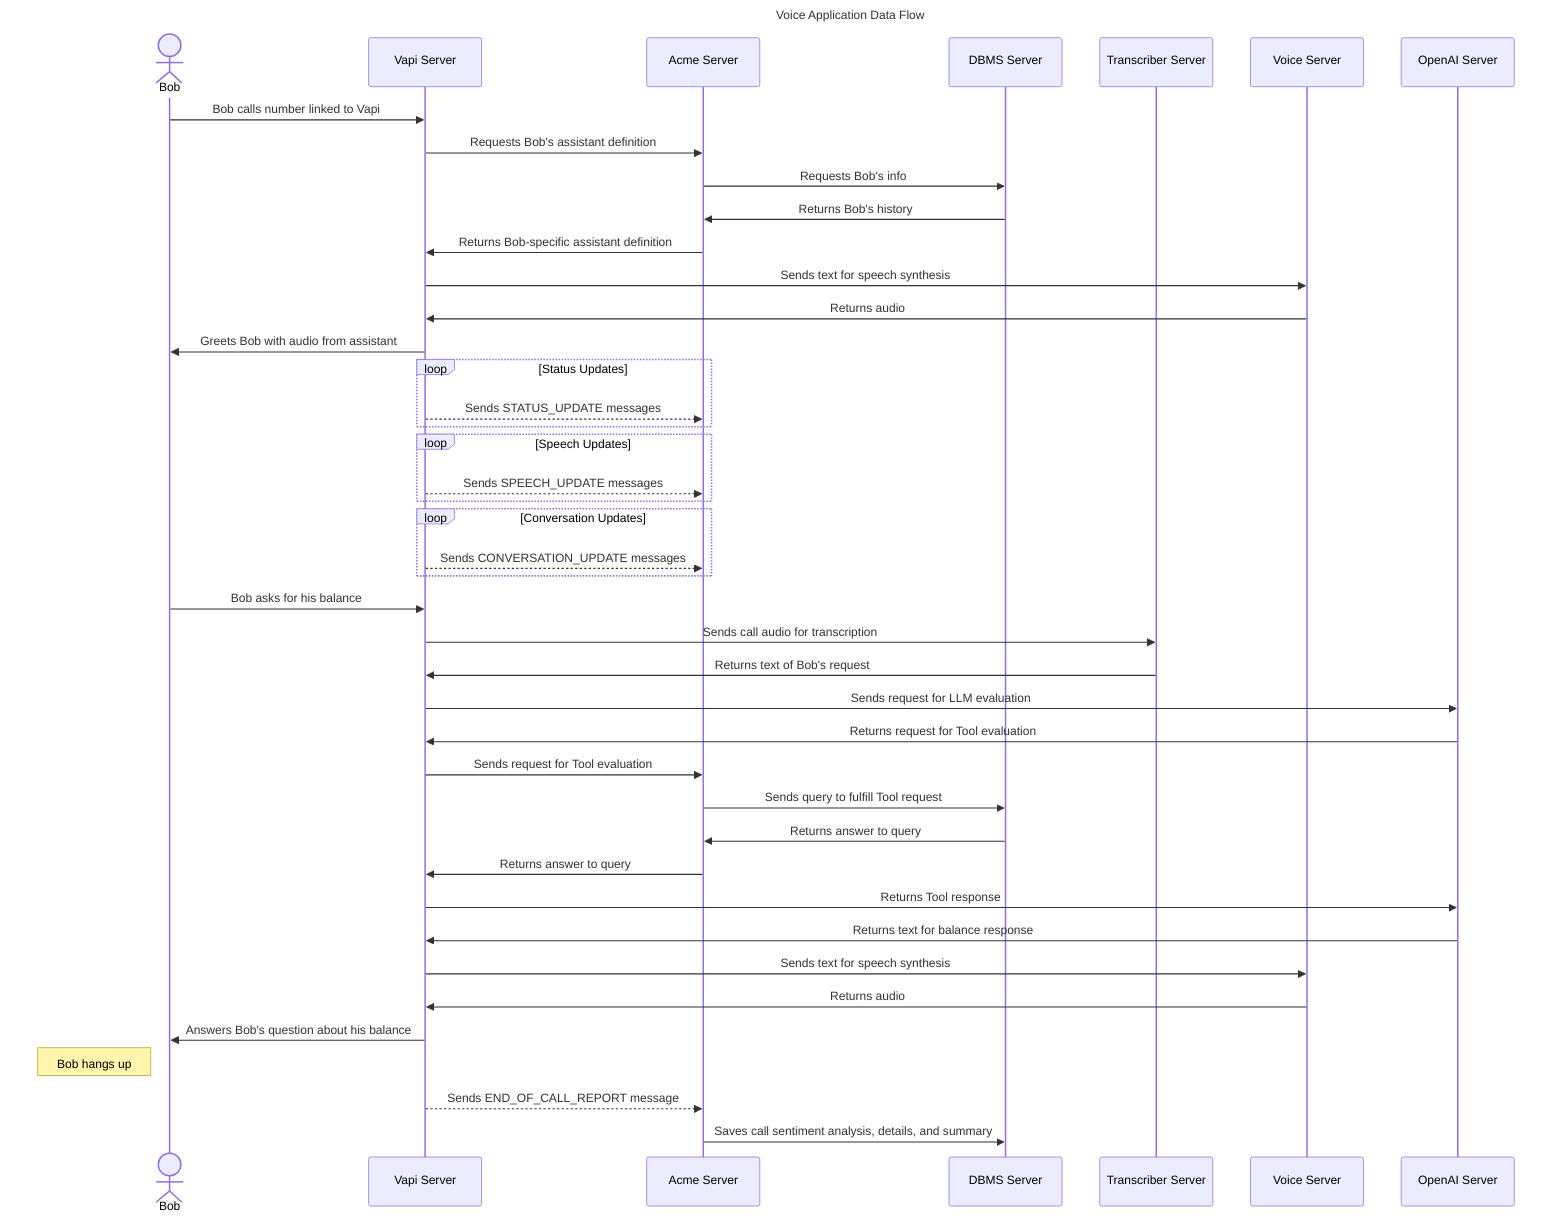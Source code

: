 sequenceDiagram
    title Voice Application Data Flow
    actor Bob
    participant vapi as Vapi Server
    participant acmr as Acme Server
    participant dbms as DBMS Server
    participant transcriber as Transcriber Server
    participant voice as Voice Server
    participant openai as OpenAI Server
    Bob ->> vapi: Bob calls number linked to Vapi
    vapi ->> acmr: Requests Bob's assistant definition
    acmr ->> dbms: Requests Bob's info
    dbms ->> acmr: Returns Bob's history
    acmr ->> vapi: Returns Bob-specific assistant definition
    vapi ->> voice: Sends text for speech synthesis
    voice ->> vapi: Returns audio
    vapi ->> Bob: Greets Bob with audio from assistant

    loop Status Updates
        vapi -->> acmr: Sends STATUS_UPDATE messages
    end
    loop Speech Updates
        vapi -->> acmr: Sends SPEECH_UPDATE messages
    end
    loop Conversation Updates
        vapi -->> acmr: Sends CONVERSATION_UPDATE messages
    end

    Bob ->> vapi: Bob asks for his balance
    vapi ->> transcriber: Sends call audio for transcription
    transcriber ->> vapi: Returns text of Bob's request
    vapi ->> openai: Sends request for LLM evaluation
    openai ->> vapi: Returns request for Tool evaluation
    vapi ->> acmr: Sends request for Tool evaluation
    acmr ->> dbms: Sends query to fulfill Tool request
    dbms ->> acmr: Returns answer to query
    acmr ->> vapi: Returns answer to query
    vapi ->> openai: Returns Tool response
    openai ->> vapi: Returns text for balance response
%%    vapi -->> acme: Sends TOOL_CALL message
    vapi ->> voice: Sends text for speech synthesis
    voice ->> vapi: Returns audio
    vapi ->> Bob: Answers Bob's question about his balance
    Note left of Bob: Bob hangs up
    vapi -->> acmr: Sends END_OF_CALL_REPORT message
    acmr ->> dbms: Saves call sentiment analysis, details, and summary